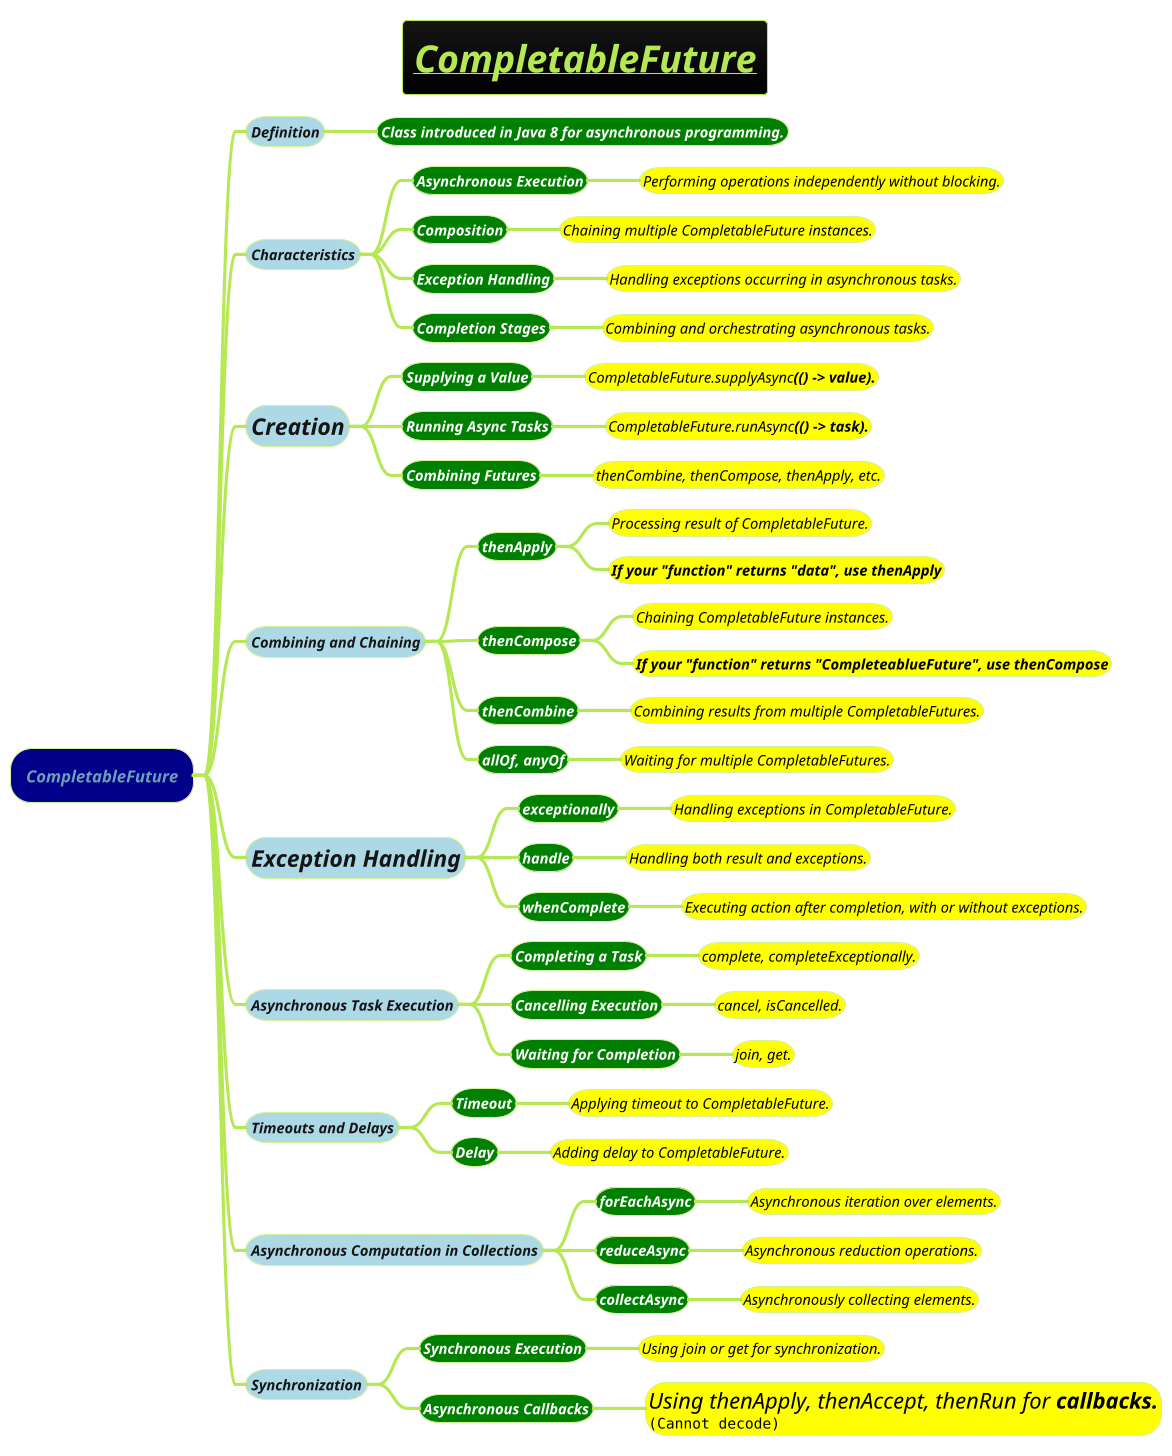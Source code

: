 @startmindmap
title =<i><b><u>CompletableFuture
!theme hacker

*[#darkblue] <i>CompletableFuture
**[#lightblue] <i><color #blac><size:14>Definition
***[#green] <b><i><color #white><size:14>Class introduced in Java 8 for asynchronous programming.
**[#lightblue] <i><color #blac><size:14>Characteristics
***[#green] <b><i><color #white><size:14>Asynchronous Execution
****[#yellow] <i><color #black><size:14>Performing operations independently without blocking.
***[#green] <b><i><color #white><size:14>Composition
****[#yellow] <i><color #black><size:14>Chaining multiple CompletableFuture instances.
***[#green] <b><i><color #white><size:14>Exception Handling
****[#yellow] <i><color #black><size:14>Handling exceptions occurring in asynchronous tasks.
***[#green] <b><i><color #white><size:14>Completion Stages
****[#yellow] <i><color #black><size:14>Combining and orchestrating asynchronous tasks.
**[#lightblue] <i><color #blac><size:22>Creation
***[#green] <b><i><color #white><size:14>Supplying a Value
****[#yellow] <i><color #black><size:14>CompletableFuture.supplyAsync<b>(() -> value).
***[#green] <b><i><color #white><size:14>Running Async Tasks
****[#yellow] <i><color #black><size:14>CompletableFuture.runAsync<b>(() -> task).
***[#green] <b><i><color #white><size:14>Combining Futures
****[#yellow] <i><color #black><size:14>thenCombine, thenCompose, thenApply, etc.
**[#lightblue] <i><color #blac><size:14>Combining and Chaining
***[#green] <b><i><color #white><size:14>thenApply
****[#yellow] <i><color #black><size:14>Processing result of CompletableFuture.
****[#yellow] <b><i><color #black><size:14>If your "function" returns "data", use thenApply
***[#green] <b><i><color #white><size:14>thenCompose
****[#yellow] <i><color #black><size:14>Chaining CompletableFuture instances.
****[#yellow] <b><i><color #black><size:14>If your "function" returns "CompleteablueFuture", use thenCompose
***[#green] <b><i><color #white><size:14>thenCombine
****[#yellow] <i><color #black><size:14>Combining results from multiple CompletableFutures.
***[#green] <b><i><color #white><size:14>allOf, anyOf
****[#yellow] <i><color #black><size:14>Waiting for multiple CompletableFutures.
**[#lightblue] <i><color #blac><size:22>Exception Handling
***[#green] <b><i><color #white><size:14>exceptionally
****[#yellow] <i><color #black><size:14>Handling exceptions in CompletableFuture.
***[#green] <b><i><color #white><size:14>handle
****[#yellow] <i><color #black><size:14>Handling both result and exceptions.
***[#green] <b><i><color #white><size:14>whenComplete
****[#yellow] <i><color #black><size:14>Executing action after completion, with or without exceptions.
**[#lightblue] <i><color #blac><size:14>Asynchronous Task Execution
***[#green] <b><i><color #white><size:14>Completing a Task
****[#yellow] <i><color #black><size:14>complete, completeExceptionally.
***[#green] <b><i><color #white><size:14>Cancelling Execution
****[#yellow] <i><color #black><size:14>cancel, isCancelled.
***[#green] <b><i><color #white><size:14>Waiting for Completion
****[#yellow] <i><color #black><size:14>join, get.
**[#lightblue] <i><color #blac><size:14>Timeouts and Delays
***[#green] <b><i><color #white><size:14>Timeout
****[#yellow] <i><color #black><size:14>Applying timeout to CompletableFuture.
***[#green] <b><i><color #white><size:14>Delay
****[#yellow] <i><color #black><size:14>Adding delay to CompletableFuture.
**[#lightblue] <i><color #blac><size:14>Asynchronous Computation in Collections
***[#green] <b><i><color #white><size:14>forEachAsync
****[#yellow] <i><color #black><size:14>Asynchronous iteration over elements.
***[#green] <b><i><color #white><size:14>reduceAsync
****[#yellow] <i><color #black><size:14>Asynchronous reduction operations.
***[#green] <b><i><color #white><size:14>collectAsync
****[#yellow] <i><color #black><size:14>Asynchronously collecting elements.
**[#lightblue] <i><color #blac><size:14>Synchronization
***[#green] <b><i><color #white><size:14>Synchronous Execution
****[#yellow] <i><color #black><size:14>Using join or get for synchronization.
***[#green] <b><i><color #white><size:14>Asynchronous Callbacks
****[#yellow] <i><color #black><size:21>Using thenApply, thenAccept, thenRun for <b>callbacks.\n<img:images/img_15.png>
@endmindmap
